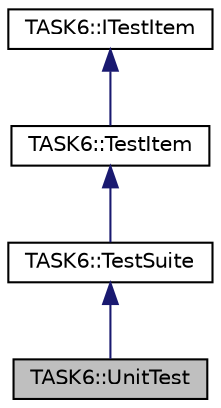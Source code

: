 digraph "TASK6::UnitTest"
{
 // LATEX_PDF_SIZE
  edge [fontname="Helvetica",fontsize="10",labelfontname="Helvetica",labelfontsize="10"];
  node [fontname="Helvetica",fontsize="10",shape=record];
  Node1 [label="TASK6::UnitTest",height=0.2,width=0.4,color="black", fillcolor="grey75", style="filled", fontcolor="black",tooltip="Implements the unit test class."];
  Node2 -> Node1 [dir="back",color="midnightblue",fontsize="10",style="solid",fontname="Helvetica"];
  Node2 [label="TASK6::TestSuite",height=0.2,width=0.4,color="black", fillcolor="white", style="filled",URL="$d7/d0f/classTASK6_1_1TestSuite.html",tooltip="This class implements a test suite for unit testing."];
  Node3 -> Node2 [dir="back",color="midnightblue",fontsize="10",style="solid",fontname="Helvetica"];
  Node3 [label="TASK6::TestItem",height=0.2,width=0.4,color="black", fillcolor="white", style="filled",URL="$df/d22/classTASK6_1_1TestItem.html",tooltip="Implementation of the core functions for all derived classes of the unit test framework."];
  Node4 -> Node3 [dir="back",color="midnightblue",fontsize="10",style="solid",fontname="Helvetica"];
  Node4 [label="TASK6::ITestItem",height=0.2,width=0.4,color="black", fillcolor="white", style="filled",URL="$d4/dff/classTASK6_1_1ITestItem.html",tooltip="Interface class of unit testing classes. In general a test item conaitns either a a specific test or ..."];
}
